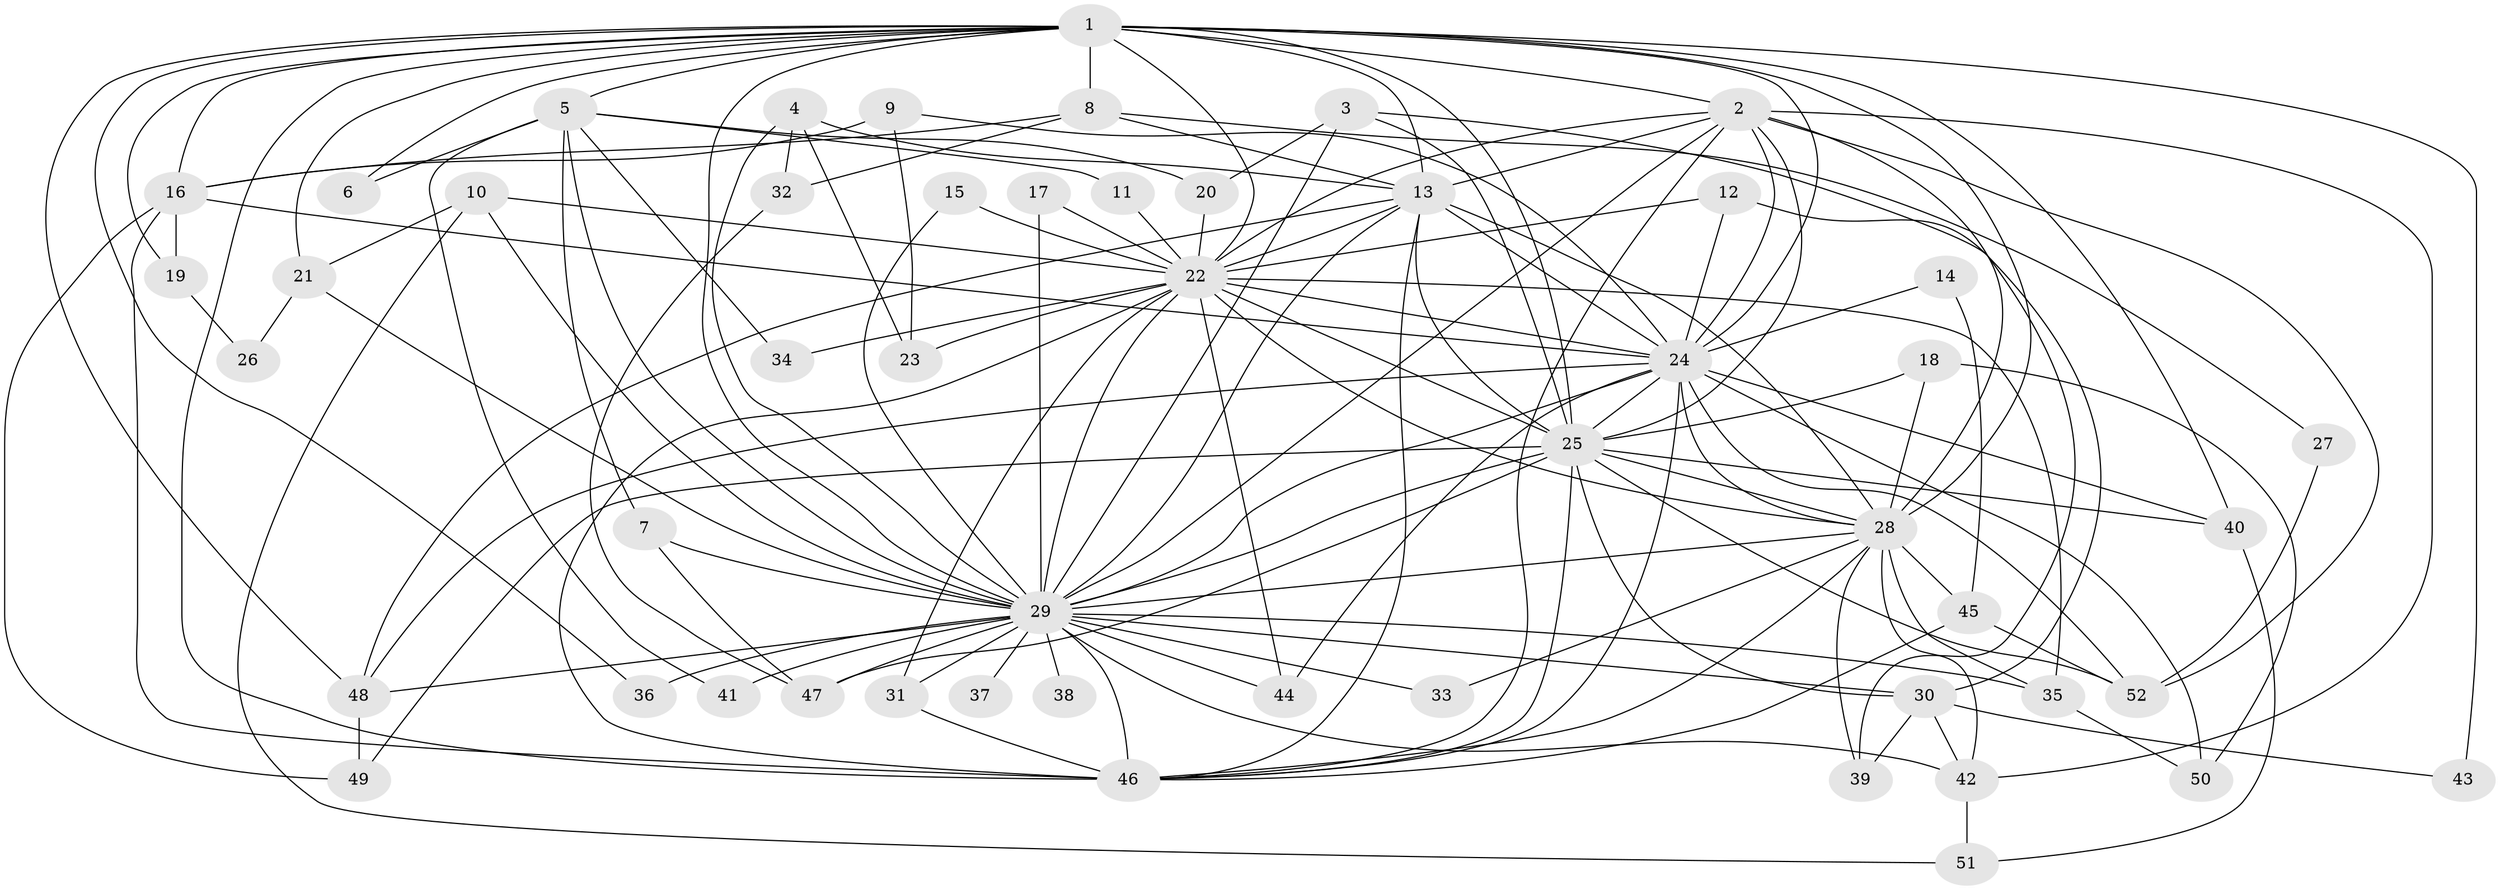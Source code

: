 // original degree distribution, {26: 0.009615384615384616, 15: 0.009615384615384616, 19: 0.009615384615384616, 12: 0.009615384615384616, 13: 0.009615384615384616, 14: 0.009615384615384616, 23: 0.009615384615384616, 41: 0.009615384615384616, 18: 0.009615384615384616, 22: 0.009615384615384616, 7: 0.019230769230769232, 4: 0.07692307692307693, 8: 0.019230769230769232, 3: 0.23076923076923078, 2: 0.5192307692307693, 6: 0.009615384615384616, 5: 0.028846153846153848}
// Generated by graph-tools (version 1.1) at 2025/36/03/04/25 23:36:22]
// undirected, 52 vertices, 142 edges
graph export_dot {
  node [color=gray90,style=filled];
  1;
  2;
  3;
  4;
  5;
  6;
  7;
  8;
  9;
  10;
  11;
  12;
  13;
  14;
  15;
  16;
  17;
  18;
  19;
  20;
  21;
  22;
  23;
  24;
  25;
  26;
  27;
  28;
  29;
  30;
  31;
  32;
  33;
  34;
  35;
  36;
  37;
  38;
  39;
  40;
  41;
  42;
  43;
  44;
  45;
  46;
  47;
  48;
  49;
  50;
  51;
  52;
  1 -- 2 [weight=2.0];
  1 -- 5 [weight=2.0];
  1 -- 6 [weight=1.0];
  1 -- 8 [weight=2.0];
  1 -- 13 [weight=2.0];
  1 -- 16 [weight=1.0];
  1 -- 19 [weight=2.0];
  1 -- 21 [weight=1.0];
  1 -- 22 [weight=4.0];
  1 -- 24 [weight=2.0];
  1 -- 25 [weight=2.0];
  1 -- 28 [weight=4.0];
  1 -- 29 [weight=4.0];
  1 -- 36 [weight=2.0];
  1 -- 40 [weight=1.0];
  1 -- 43 [weight=1.0];
  1 -- 46 [weight=4.0];
  1 -- 48 [weight=1.0];
  2 -- 13 [weight=1.0];
  2 -- 22 [weight=1.0];
  2 -- 24 [weight=1.0];
  2 -- 25 [weight=1.0];
  2 -- 28 [weight=1.0];
  2 -- 29 [weight=1.0];
  2 -- 42 [weight=1.0];
  2 -- 46 [weight=1.0];
  2 -- 52 [weight=2.0];
  3 -- 20 [weight=1.0];
  3 -- 25 [weight=1.0];
  3 -- 29 [weight=1.0];
  3 -- 39 [weight=1.0];
  4 -- 13 [weight=1.0];
  4 -- 23 [weight=1.0];
  4 -- 29 [weight=1.0];
  4 -- 32 [weight=1.0];
  5 -- 6 [weight=1.0];
  5 -- 7 [weight=1.0];
  5 -- 11 [weight=2.0];
  5 -- 20 [weight=1.0];
  5 -- 29 [weight=1.0];
  5 -- 34 [weight=1.0];
  5 -- 41 [weight=1.0];
  7 -- 29 [weight=1.0];
  7 -- 47 [weight=1.0];
  8 -- 13 [weight=1.0];
  8 -- 16 [weight=1.0];
  8 -- 27 [weight=1.0];
  8 -- 32 [weight=1.0];
  9 -- 16 [weight=1.0];
  9 -- 23 [weight=1.0];
  9 -- 24 [weight=1.0];
  10 -- 21 [weight=1.0];
  10 -- 22 [weight=1.0];
  10 -- 29 [weight=1.0];
  10 -- 51 [weight=1.0];
  11 -- 22 [weight=1.0];
  12 -- 22 [weight=1.0];
  12 -- 24 [weight=1.0];
  12 -- 30 [weight=1.0];
  13 -- 22 [weight=1.0];
  13 -- 24 [weight=2.0];
  13 -- 25 [weight=1.0];
  13 -- 28 [weight=1.0];
  13 -- 29 [weight=1.0];
  13 -- 46 [weight=1.0];
  13 -- 48 [weight=1.0];
  14 -- 24 [weight=1.0];
  14 -- 45 [weight=1.0];
  15 -- 22 [weight=1.0];
  15 -- 29 [weight=1.0];
  16 -- 19 [weight=1.0];
  16 -- 24 [weight=1.0];
  16 -- 46 [weight=1.0];
  16 -- 49 [weight=1.0];
  17 -- 22 [weight=1.0];
  17 -- 29 [weight=1.0];
  18 -- 25 [weight=1.0];
  18 -- 28 [weight=1.0];
  18 -- 50 [weight=1.0];
  19 -- 26 [weight=1.0];
  20 -- 22 [weight=1.0];
  21 -- 26 [weight=1.0];
  21 -- 29 [weight=1.0];
  22 -- 23 [weight=1.0];
  22 -- 24 [weight=1.0];
  22 -- 25 [weight=1.0];
  22 -- 28 [weight=1.0];
  22 -- 29 [weight=1.0];
  22 -- 31 [weight=1.0];
  22 -- 34 [weight=1.0];
  22 -- 35 [weight=1.0];
  22 -- 44 [weight=1.0];
  22 -- 46 [weight=1.0];
  24 -- 25 [weight=2.0];
  24 -- 28 [weight=1.0];
  24 -- 29 [weight=3.0];
  24 -- 40 [weight=1.0];
  24 -- 44 [weight=1.0];
  24 -- 46 [weight=1.0];
  24 -- 48 [weight=1.0];
  24 -- 50 [weight=1.0];
  24 -- 52 [weight=1.0];
  25 -- 28 [weight=1.0];
  25 -- 29 [weight=2.0];
  25 -- 30 [weight=1.0];
  25 -- 40 [weight=1.0];
  25 -- 46 [weight=1.0];
  25 -- 47 [weight=1.0];
  25 -- 49 [weight=1.0];
  25 -- 52 [weight=1.0];
  27 -- 52 [weight=1.0];
  28 -- 29 [weight=1.0];
  28 -- 33 [weight=1.0];
  28 -- 35 [weight=1.0];
  28 -- 39 [weight=1.0];
  28 -- 42 [weight=1.0];
  28 -- 45 [weight=3.0];
  28 -- 46 [weight=1.0];
  29 -- 30 [weight=2.0];
  29 -- 31 [weight=1.0];
  29 -- 33 [weight=1.0];
  29 -- 35 [weight=1.0];
  29 -- 36 [weight=1.0];
  29 -- 37 [weight=1.0];
  29 -- 38 [weight=1.0];
  29 -- 41 [weight=1.0];
  29 -- 42 [weight=1.0];
  29 -- 44 [weight=1.0];
  29 -- 46 [weight=2.0];
  29 -- 47 [weight=2.0];
  29 -- 48 [weight=2.0];
  30 -- 39 [weight=1.0];
  30 -- 42 [weight=1.0];
  30 -- 43 [weight=1.0];
  31 -- 46 [weight=1.0];
  32 -- 47 [weight=1.0];
  35 -- 50 [weight=1.0];
  40 -- 51 [weight=1.0];
  42 -- 51 [weight=1.0];
  45 -- 46 [weight=1.0];
  45 -- 52 [weight=1.0];
  48 -- 49 [weight=1.0];
}
